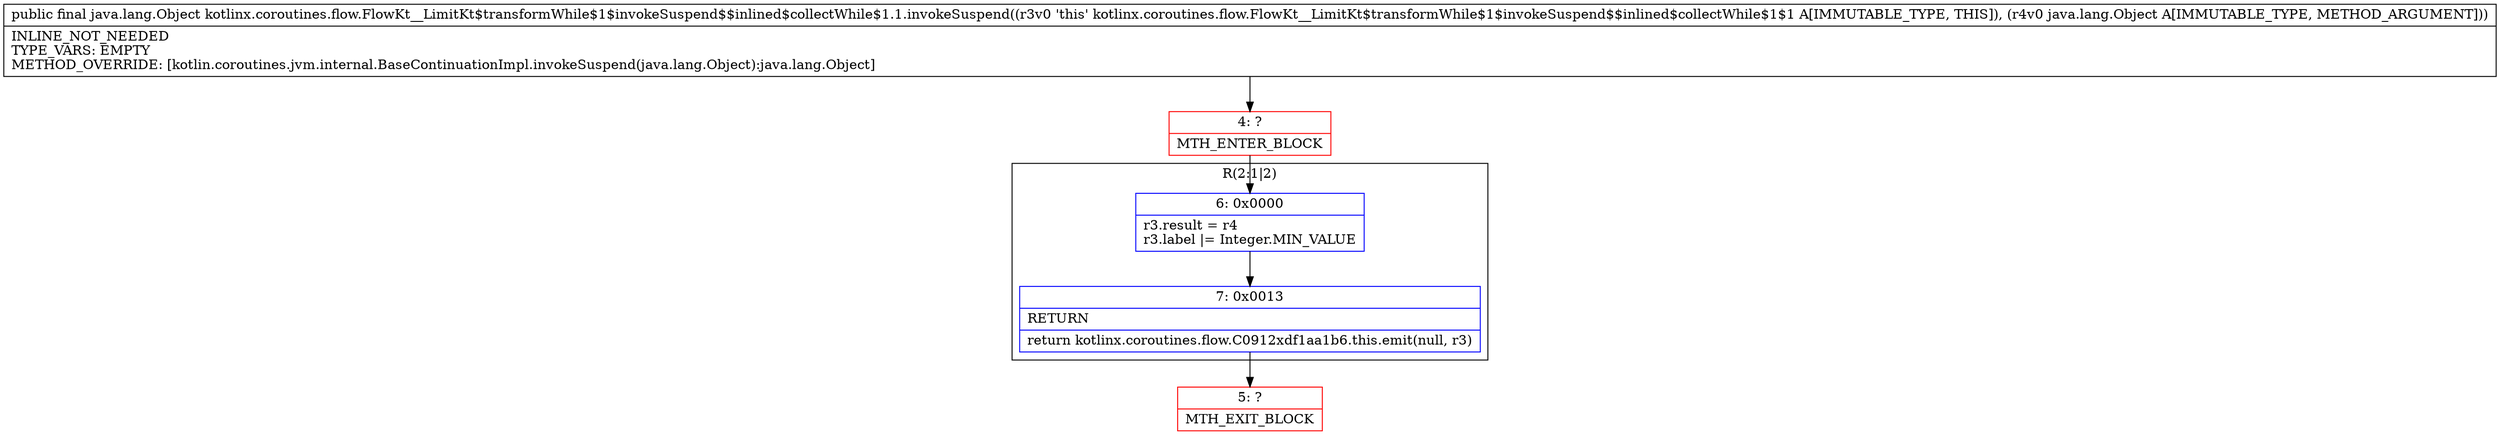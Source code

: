 digraph "CFG forkotlinx.coroutines.flow.FlowKt__LimitKt$transformWhile$1$invokeSuspend$$inlined$collectWhile$1.1.invokeSuspend(Ljava\/lang\/Object;)Ljava\/lang\/Object;" {
subgraph cluster_Region_1057404343 {
label = "R(2:1|2)";
node [shape=record,color=blue];
Node_6 [shape=record,label="{6\:\ 0x0000|r3.result = r4\lr3.label \|= Integer.MIN_VALUE\l}"];
Node_7 [shape=record,label="{7\:\ 0x0013|RETURN\l|return kotlinx.coroutines.flow.C0912xdf1aa1b6.this.emit(null, r3)\l}"];
}
Node_4 [shape=record,color=red,label="{4\:\ ?|MTH_ENTER_BLOCK\l}"];
Node_5 [shape=record,color=red,label="{5\:\ ?|MTH_EXIT_BLOCK\l}"];
MethodNode[shape=record,label="{public final java.lang.Object kotlinx.coroutines.flow.FlowKt__LimitKt$transformWhile$1$invokeSuspend$$inlined$collectWhile$1.1.invokeSuspend((r3v0 'this' kotlinx.coroutines.flow.FlowKt__LimitKt$transformWhile$1$invokeSuspend$$inlined$collectWhile$1$1 A[IMMUTABLE_TYPE, THIS]), (r4v0 java.lang.Object A[IMMUTABLE_TYPE, METHOD_ARGUMENT]))  | INLINE_NOT_NEEDED\lTYPE_VARS: EMPTY\lMETHOD_OVERRIDE: [kotlin.coroutines.jvm.internal.BaseContinuationImpl.invokeSuspend(java.lang.Object):java.lang.Object]\l}"];
MethodNode -> Node_4;Node_6 -> Node_7;
Node_7 -> Node_5;
Node_4 -> Node_6;
}

